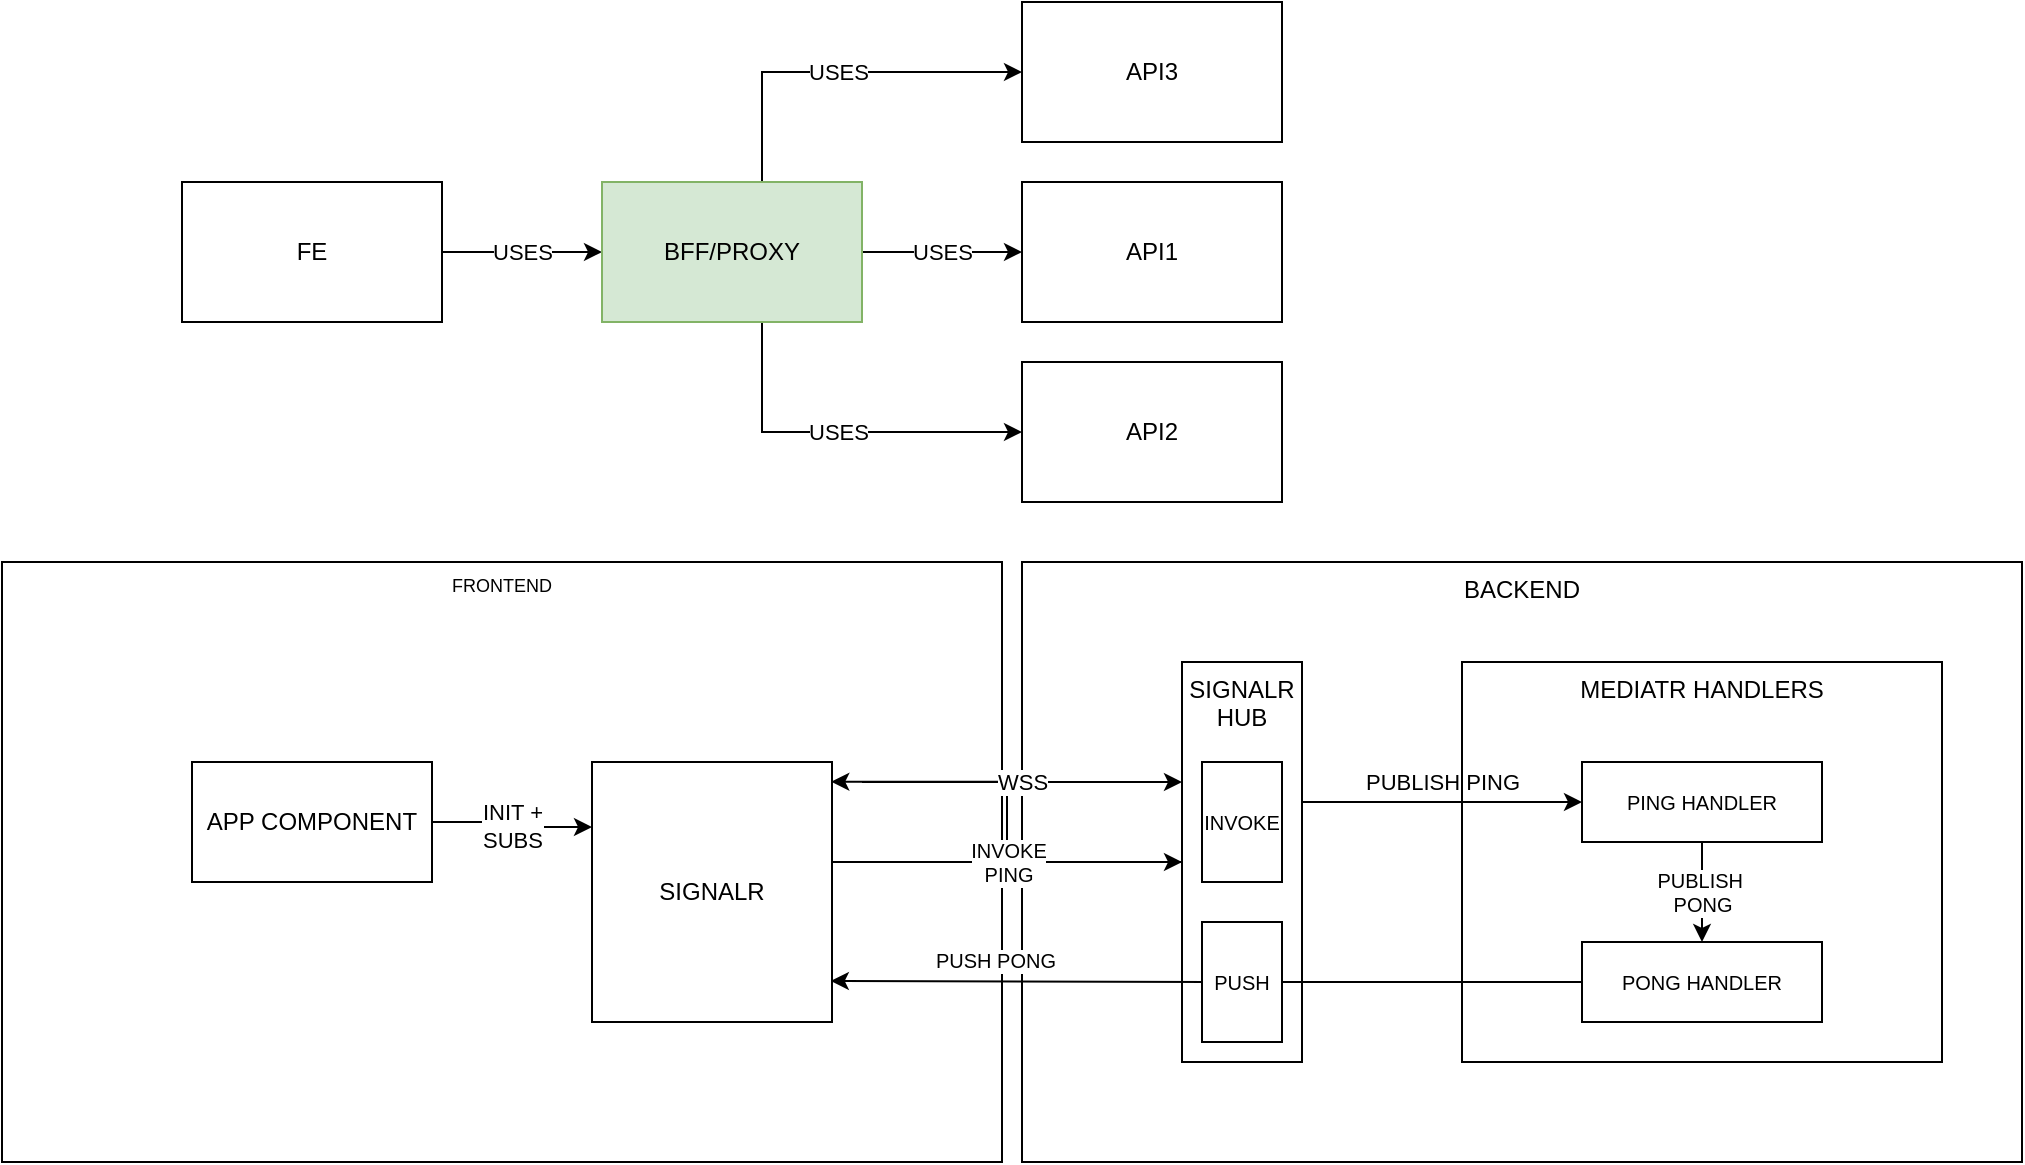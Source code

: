 <mxfile version="12.6.5" type="device"><diagram id="kt4vqb6DdDOes6TPl1tA" name="Page-1"><mxGraphModel dx="1108" dy="707" grid="1" gridSize="10" guides="1" tooltips="1" connect="1" arrows="1" fold="1" page="1" pageScale="1" pageWidth="1100" pageHeight="850" math="0" shadow="0"><root><mxCell id="0"/><mxCell id="1" parent="0"/><mxCell id="WqS7xin_oroBajV9WJ1U-23" value="FRONTEND" style="rounded=0;whiteSpace=wrap;html=1;fillColor=none;verticalAlign=top;fontSize=9;" vertex="1" parent="1"><mxGeometry x="50" y="320" width="500" height="300" as="geometry"/></mxCell><mxCell id="WqS7xin_oroBajV9WJ1U-22" value="BACKEND" style="rounded=0;whiteSpace=wrap;html=1;fillColor=none;verticalAlign=top;" vertex="1" parent="1"><mxGeometry x="560" y="320" width="500" height="300" as="geometry"/></mxCell><mxCell id="WqS7xin_oroBajV9WJ1U-33" style="edgeStyle=orthogonalEdgeStyle;rounded=0;orthogonalLoop=1;jettySize=auto;html=1;entryX=0.997;entryY=0.076;entryDx=0;entryDy=0;entryPerimeter=0;fontSize=10;" edge="1" parent="1" source="WqS7xin_oroBajV9WJ1U-16" target="WqS7xin_oroBajV9WJ1U-14"><mxGeometry relative="1" as="geometry"/></mxCell><mxCell id="WqS7xin_oroBajV9WJ1U-16" value="SIGNALR&lt;br&gt;HUB" style="rounded=0;whiteSpace=wrap;html=1;verticalAlign=top;fillColor=#ffffff;" vertex="1" parent="1"><mxGeometry x="640" y="370" width="60" height="200" as="geometry"/></mxCell><mxCell id="WqS7xin_oroBajV9WJ1U-32" value="PUSH PONG&amp;nbsp;" style="edgeStyle=orthogonalEdgeStyle;rounded=0;orthogonalLoop=1;jettySize=auto;html=1;entryX=0.995;entryY=0.842;entryDx=0;entryDy=0;entryPerimeter=0;fontSize=10;align=left;" edge="1" parent="1" source="WqS7xin_oroBajV9WJ1U-28" target="WqS7xin_oroBajV9WJ1U-14"><mxGeometry x="0.73" y="-10" relative="1" as="geometry"><mxPoint as="offset"/></mxGeometry></mxCell><mxCell id="WqS7xin_oroBajV9WJ1U-3" value="USES" style="edgeStyle=orthogonalEdgeStyle;rounded=0;orthogonalLoop=1;jettySize=auto;html=1;" edge="1" parent="1" source="WqS7xin_oroBajV9WJ1U-1" target="WqS7xin_oroBajV9WJ1U-2"><mxGeometry relative="1" as="geometry"/></mxCell><mxCell id="WqS7xin_oroBajV9WJ1U-1" value="FE" style="rounded=0;whiteSpace=wrap;html=1;" vertex="1" parent="1"><mxGeometry x="140" y="130" width="130" height="70" as="geometry"/></mxCell><mxCell id="WqS7xin_oroBajV9WJ1U-5" value="USES" style="edgeStyle=orthogonalEdgeStyle;rounded=0;orthogonalLoop=1;jettySize=auto;html=1;" edge="1" parent="1" source="WqS7xin_oroBajV9WJ1U-2" target="WqS7xin_oroBajV9WJ1U-4"><mxGeometry relative="1" as="geometry"/></mxCell><mxCell id="WqS7xin_oroBajV9WJ1U-8" value="USES" style="edgeStyle=orthogonalEdgeStyle;rounded=0;orthogonalLoop=1;jettySize=auto;html=1;" edge="1" parent="1" source="WqS7xin_oroBajV9WJ1U-2" target="WqS7xin_oroBajV9WJ1U-6"><mxGeometry relative="1" as="geometry"><Array as="points"><mxPoint x="430" y="255"/></Array></mxGeometry></mxCell><mxCell id="WqS7xin_oroBajV9WJ1U-11" value="USES" style="edgeStyle=orthogonalEdgeStyle;rounded=0;orthogonalLoop=1;jettySize=auto;html=1;entryX=0;entryY=0.5;entryDx=0;entryDy=0;" edge="1" parent="1" source="WqS7xin_oroBajV9WJ1U-2" target="WqS7xin_oroBajV9WJ1U-10"><mxGeometry relative="1" as="geometry"><Array as="points"><mxPoint x="430" y="75"/></Array></mxGeometry></mxCell><mxCell id="WqS7xin_oroBajV9WJ1U-2" value="BFF/PROXY" style="rounded=0;whiteSpace=wrap;html=1;fillColor=#d5e8d4;strokeColor=#82b366;" vertex="1" parent="1"><mxGeometry x="350" y="130" width="130" height="70" as="geometry"/></mxCell><mxCell id="WqS7xin_oroBajV9WJ1U-4" value="API1" style="rounded=0;whiteSpace=wrap;html=1;" vertex="1" parent="1"><mxGeometry x="560" y="130" width="130" height="70" as="geometry"/></mxCell><mxCell id="WqS7xin_oroBajV9WJ1U-6" value="API2" style="rounded=0;whiteSpace=wrap;html=1;" vertex="1" parent="1"><mxGeometry x="560" y="220" width="130" height="70" as="geometry"/></mxCell><mxCell id="WqS7xin_oroBajV9WJ1U-10" value="API3" style="rounded=0;whiteSpace=wrap;html=1;" vertex="1" parent="1"><mxGeometry x="560" y="40" width="130" height="70" as="geometry"/></mxCell><mxCell id="WqS7xin_oroBajV9WJ1U-15" value="INIT + &lt;br&gt;SUBS" style="edgeStyle=orthogonalEdgeStyle;rounded=0;orthogonalLoop=1;jettySize=auto;html=1;entryX=0;entryY=0.25;entryDx=0;entryDy=0;" edge="1" parent="1" source="WqS7xin_oroBajV9WJ1U-12" target="WqS7xin_oroBajV9WJ1U-14"><mxGeometry relative="1" as="geometry"><Array as="points"><mxPoint x="305" y="450"/><mxPoint x="305" y="453"/></Array></mxGeometry></mxCell><mxCell id="WqS7xin_oroBajV9WJ1U-12" value="APP COMPONENT" style="rounded=0;whiteSpace=wrap;html=1;" vertex="1" parent="1"><mxGeometry x="145" y="420" width="120" height="60" as="geometry"/></mxCell><mxCell id="WqS7xin_oroBajV9WJ1U-17" value="WSS" style="edgeStyle=orthogonalEdgeStyle;rounded=0;orthogonalLoop=1;jettySize=auto;html=1;" edge="1" parent="1" target="WqS7xin_oroBajV9WJ1U-16"><mxGeometry relative="1" as="geometry"><mxPoint x="480" y="430" as="sourcePoint"/><Array as="points"><mxPoint x="480" y="430"/><mxPoint x="480" y="430"/></Array></mxGeometry></mxCell><mxCell id="WqS7xin_oroBajV9WJ1U-19" value="INVOKE &lt;br style=&quot;font-size: 10px;&quot;&gt;PING" style="edgeStyle=orthogonalEdgeStyle;rounded=0;orthogonalLoop=1;jettySize=auto;html=1;fontSize=10;" edge="1" parent="1" source="WqS7xin_oroBajV9WJ1U-14" target="WqS7xin_oroBajV9WJ1U-16"><mxGeometry relative="1" as="geometry"><mxPoint x="545" y="450" as="targetPoint"/><Array as="points"><mxPoint x="520" y="470"/><mxPoint x="520" y="470"/></Array></mxGeometry></mxCell><mxCell id="WqS7xin_oroBajV9WJ1U-14" value="SIGNALR" style="rounded=0;whiteSpace=wrap;html=1;" vertex="1" parent="1"><mxGeometry x="345" y="420" width="120" height="130" as="geometry"/></mxCell><mxCell id="WqS7xin_oroBajV9WJ1U-21" value="PUBLISH PING" style="edgeStyle=orthogonalEdgeStyle;rounded=0;orthogonalLoop=1;jettySize=auto;html=1;entryX=0;entryY=0.5;entryDx=0;entryDy=0;" edge="1" parent="1" source="WqS7xin_oroBajV9WJ1U-16" target="WqS7xin_oroBajV9WJ1U-25"><mxGeometry y="10" relative="1" as="geometry"><Array as="points"><mxPoint x="710" y="440"/><mxPoint x="710" y="440"/></Array><mxPoint as="offset"/></mxGeometry></mxCell><mxCell id="WqS7xin_oroBajV9WJ1U-20" value="MEDIATR&amp;nbsp;HANDLERS" style="rounded=0;whiteSpace=wrap;html=1;fillColor=none;verticalAlign=top;" vertex="1" parent="1"><mxGeometry x="780" y="370" width="240" height="200" as="geometry"/></mxCell><mxCell id="WqS7xin_oroBajV9WJ1U-29" value="PUBLISH&amp;nbsp;&lt;br&gt;PONG" style="edgeStyle=orthogonalEdgeStyle;rounded=0;orthogonalLoop=1;jettySize=auto;html=1;fontSize=10;entryX=0.5;entryY=0;entryDx=0;entryDy=0;" edge="1" parent="1" source="WqS7xin_oroBajV9WJ1U-25" target="WqS7xin_oroBajV9WJ1U-28"><mxGeometry relative="1" as="geometry"><mxPoint x="900" y="490" as="targetPoint"/></mxGeometry></mxCell><mxCell id="WqS7xin_oroBajV9WJ1U-25" value="PING HANDLER" style="rounded=0;whiteSpace=wrap;html=1;fillColor=none;fontSize=10;" vertex="1" parent="1"><mxGeometry x="840" y="420" width="120" height="40" as="geometry"/></mxCell><mxCell id="WqS7xin_oroBajV9WJ1U-28" value="PONG HANDLER" style="rounded=0;whiteSpace=wrap;html=1;fillColor=none;fontSize=10;" vertex="1" parent="1"><mxGeometry x="840" y="510" width="120" height="40" as="geometry"/></mxCell><mxCell id="WqS7xin_oroBajV9WJ1U-26" value="INVOKE" style="rounded=0;whiteSpace=wrap;html=1;fillColor=none;fontSize=10;" vertex="1" parent="1"><mxGeometry x="650" y="420" width="40" height="60" as="geometry"/></mxCell><mxCell id="WqS7xin_oroBajV9WJ1U-30" value="PUSH" style="rounded=0;whiteSpace=wrap;html=1;fillColor=#ffffff;fontSize=10;" vertex="1" parent="1"><mxGeometry x="650" y="500" width="40" height="60" as="geometry"/></mxCell></root></mxGraphModel></diagram></mxfile>